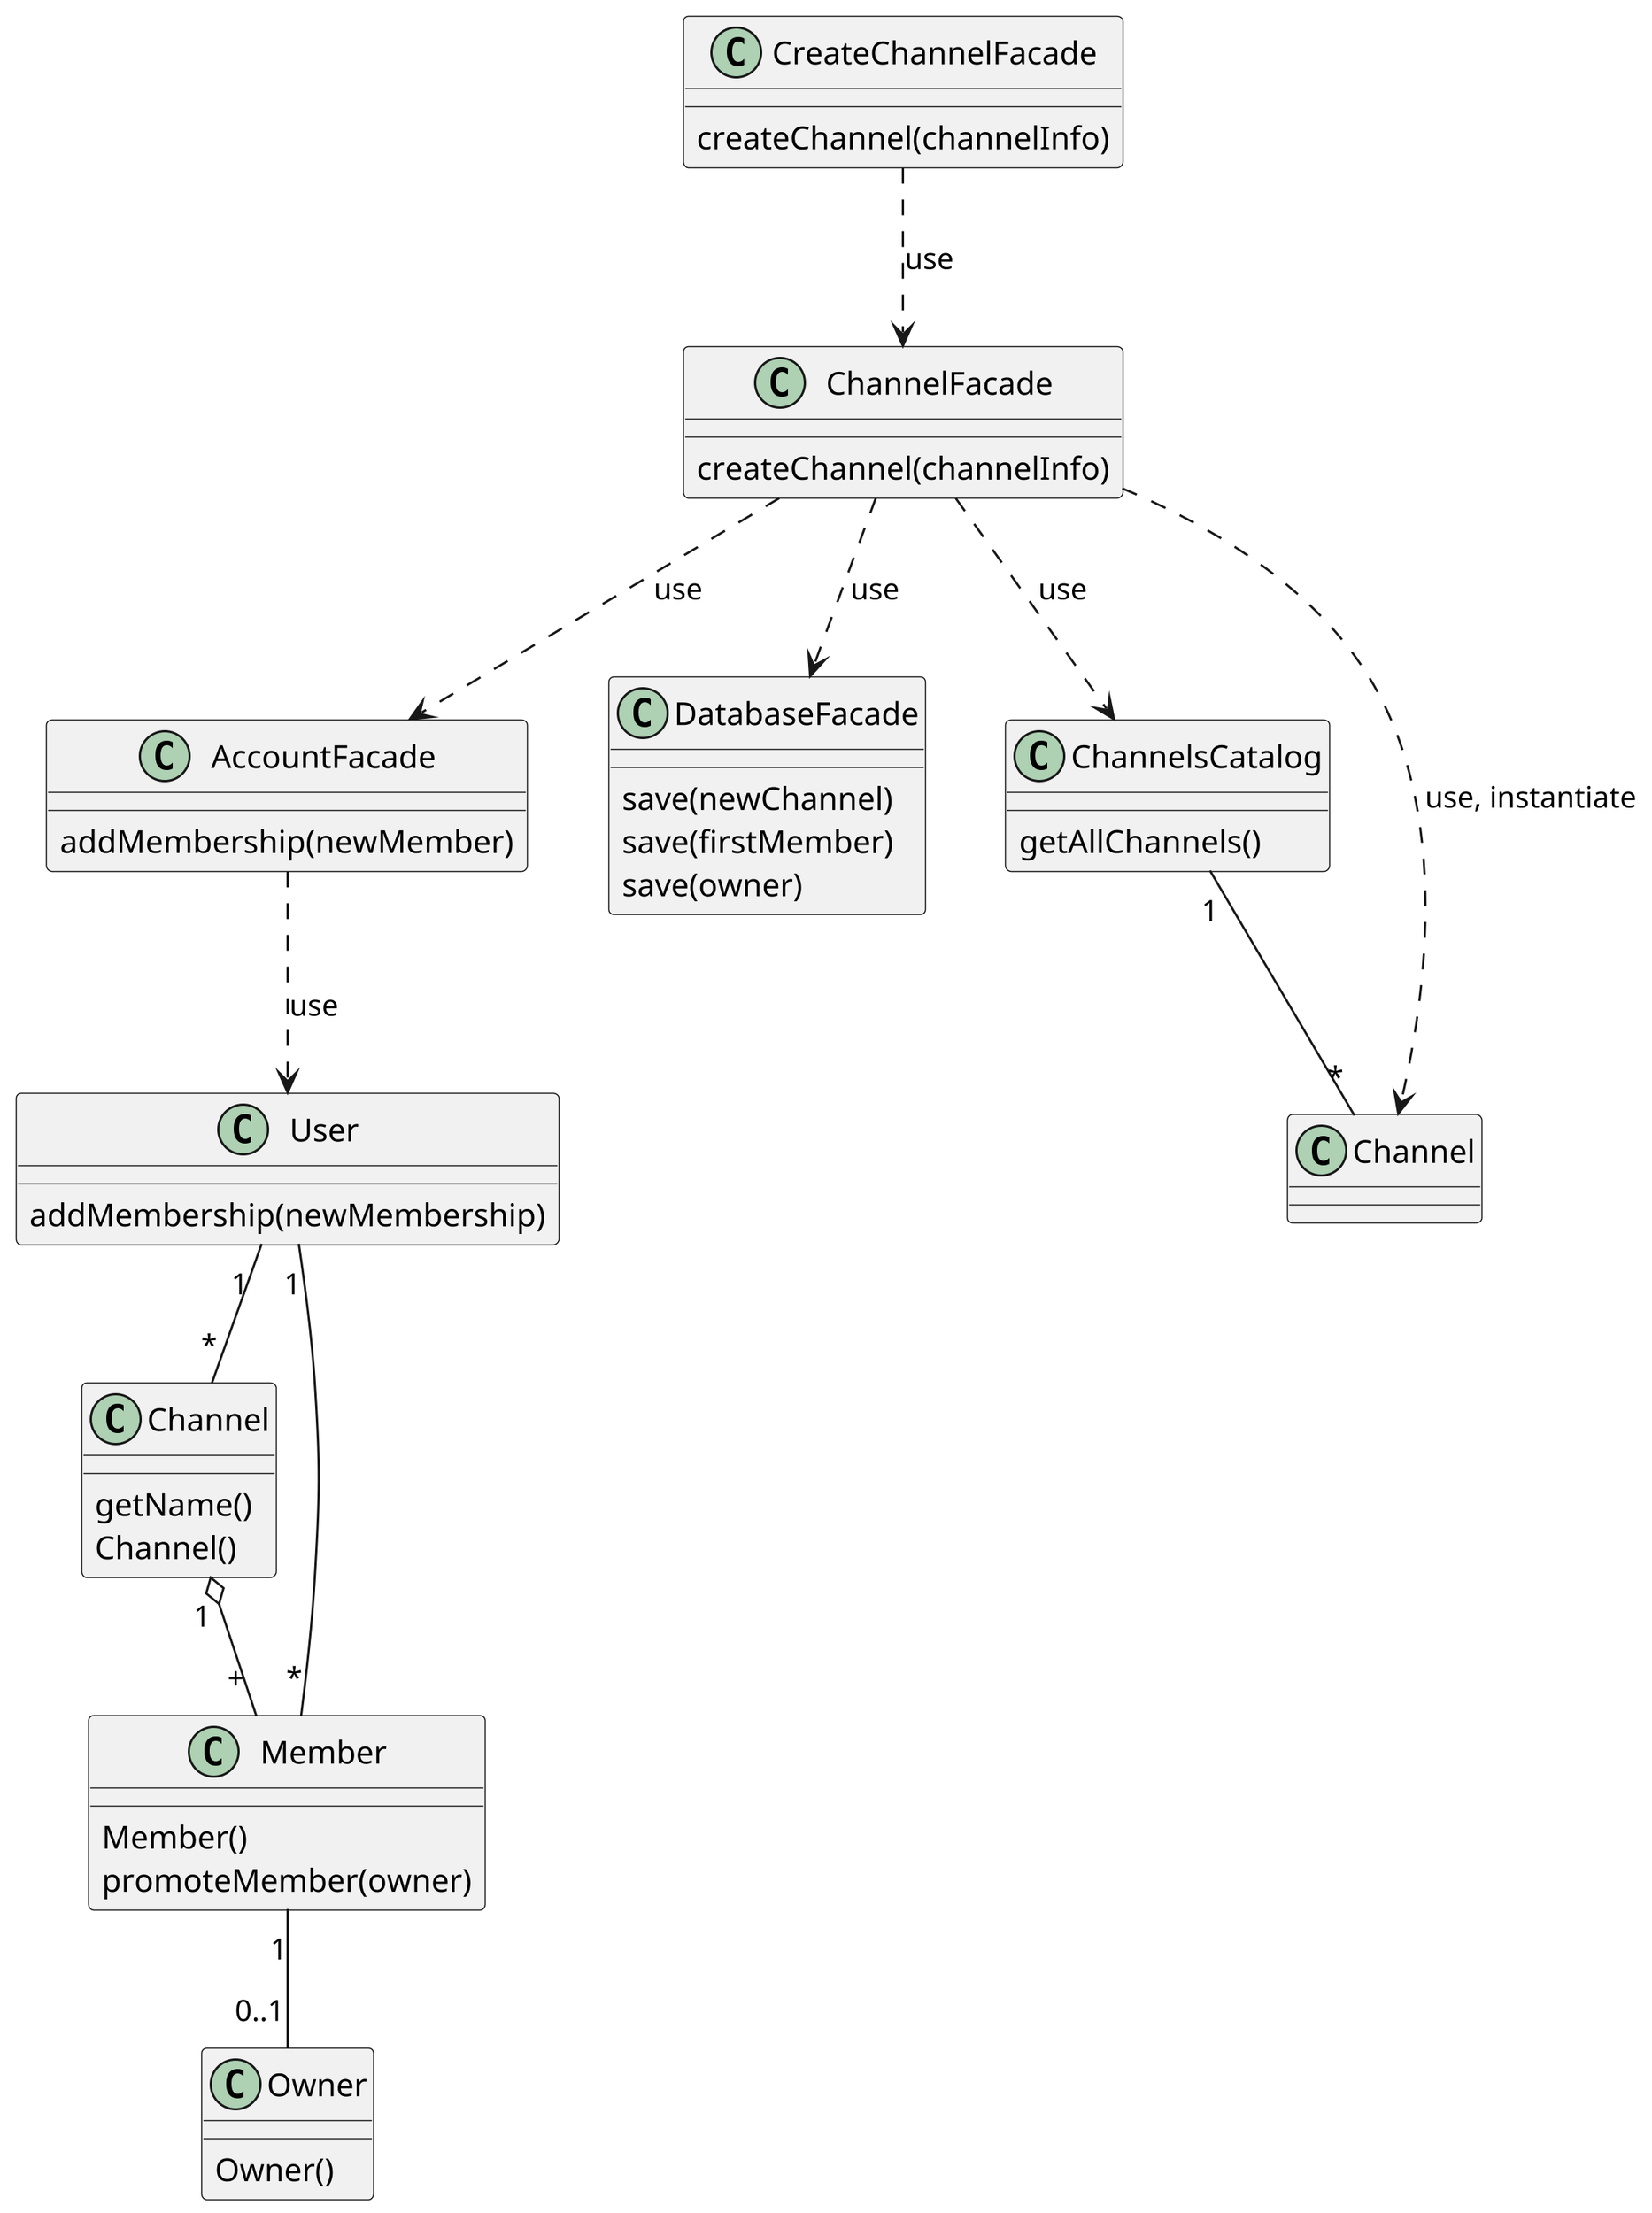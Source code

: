 @startuml create_chanel

scale 3
skinparam DefaultFontName B Nazanin
skinparam ArrowMessageAlignment right

class "User" as user {
    addMembership(newMembership)
}

class "Channel" as chanel {
    getName()
    Channel()
}

class "Member" as member {
    Member()
    promoteMember(owner)
}

class "Owner" as owner {
    Owner()
}

class CreateChannelFacade {
    createChannel(channelInfo)
}

class ChannelFacade {
    createChannel(channelInfo)
}

class AccountFacade {
    addMembership(newMember)
}

class DatabaseFacade {
    save(newChannel)
    save(firstMember)
    save(owner)
}

class ChannelsCatalog {
    getAllChannels()
}

user "          1" -- "*" chanel
chanel "        1" o-- "            +" member
member "1" -- "0..1" owner
user "1" -- "*" member
ChannelsCatalog "1" -- "*" Channel
CreateChannelFacade ..> ChannelFacade :use
ChannelFacade ..> ChannelsCatalog :use
ChannelFacade ..> Channel :use, instantiate
ChannelFacade ..> DatabaseFacade :use
ChannelFacade ..> AccountFacade :use
AccountFacade ..> user :use


@enduml
